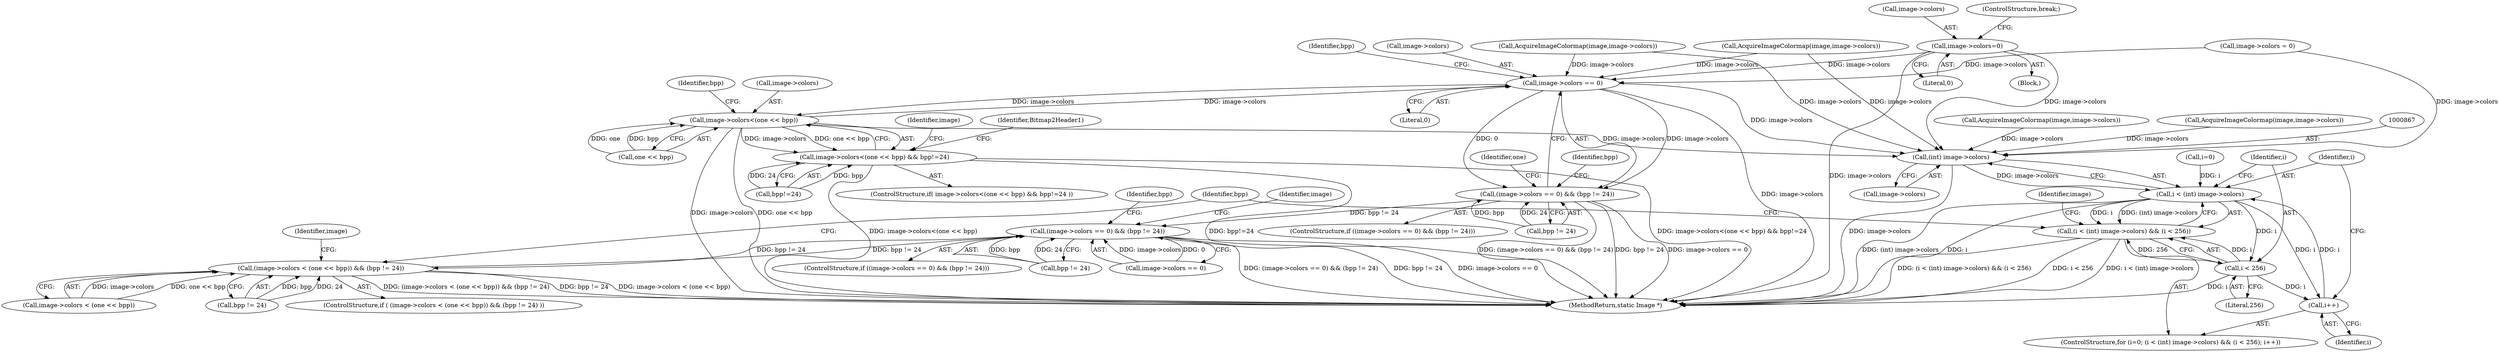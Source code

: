 digraph "0_ImageMagick_4eae304e773bad8a876c3c26fdffac24d4253ae4@pointer" {
"1001802" [label="(Call,image->colors=0)"];
"1000866" [label="(Call,(int) image->colors)"];
"1000864" [label="(Call,i < (int) image->colors)"];
"1000863" [label="(Call,(i < (int) image->colors) && (i < 256))"];
"1000871" [label="(Call,i < 256)"];
"1000874" [label="(Call,i++)"];
"1001554" [label="(Call,image->colors == 0)"];
"1001553" [label="(Call,(image->colors == 0) && (bpp != 24))"];
"1000830" [label="(Call,(image->colors == 0) && (bpp != 24))"];
"1000926" [label="(Call,(image->colors < (one << bpp)) && (bpp != 24))"];
"1001590" [label="(Call,image->colors<(one << bpp))"];
"1001589" [label="(Call,image->colors<(one << bpp) && bpp!=24)"];
"1001559" [label="(Call,bpp != 24)"];
"1001576" [label="(Call,AcquireImageColormap(image,image->colors))"];
"1000866" [label="(Call,(int) image->colors)"];
"1000871" [label="(Call,i < 256)"];
"1001586" [label="(Identifier,bpp)"];
"1001588" [label="(ControlStructure,if( image->colors<(one << bpp) && bpp!=24 ))"];
"1001554" [label="(Call,image->colors == 0)"];
"1000925" [label="(ControlStructure,if ( (image->colors < (one << bpp)) && (bpp != 24) ))"];
"1001602" [label="(Identifier,image)"];
"1000868" [label="(Call,image->colors)"];
"1001375" [label="(Call,AcquireImageColormap(image,image->colors))"];
"1001565" [label="(Identifier,one)"];
"1000842" [label="(Identifier,image)"];
"1000865" [label="(Identifier,i)"];
"1000859" [label="(ControlStructure,for (i=0; (i < (int) image->colors) && (i < 256); i++))"];
"1000873" [label="(Literal,256)"];
"1001806" [label="(Literal,0)"];
"1000849" [label="(Call,AcquireImageColormap(image,image->colors))"];
"1000309" [label="(Call,image->colors = 0)"];
"1000875" [label="(Identifier,i)"];
"1001803" [label="(Call,image->colors)"];
"1001597" [label="(Call,bpp!=24)"];
"1000872" [label="(Identifier,i)"];
"1000860" [label="(Call,i=0)"];
"1001552" [label="(ControlStructure,if ((image->colors == 0) && (bpp != 24)))"];
"1000830" [label="(Call,(image->colors == 0) && (bpp != 24))"];
"1001555" [label="(Call,image->colors)"];
"1000881" [label="(Identifier,image)"];
"1001807" [label="(ControlStructure,break;)"];
"1001553" [label="(Call,(image->colors == 0) && (bpp != 24))"];
"1000874" [label="(Call,i++)"];
"1000829" [label="(ControlStructure,if ((image->colors == 0) && (bpp != 24)))"];
"1000836" [label="(Call,bpp != 24)"];
"1001598" [label="(Identifier,bpp)"];
"1001622" [label="(Identifier,Bitmap2Header1)"];
"1000927" [label="(Call,image->colors < (one << bpp))"];
"1000939" [label="(Identifier,image)"];
"1001590" [label="(Call,image->colors<(one << bpp))"];
"1001560" [label="(Identifier,bpp)"];
"1000831" [label="(Call,image->colors == 0)"];
"1000959" [label="(Identifier,bpp)"];
"1000923" [label="(Identifier,bpp)"];
"1001558" [label="(Literal,0)"];
"1001802" [label="(Call,image->colors=0)"];
"1001594" [label="(Call,one << bpp)"];
"1000926" [label="(Call,(image->colors < (one << bpp)) && (bpp != 24))"];
"1001589" [label="(Call,image->colors<(one << bpp) && bpp!=24)"];
"1000934" [label="(Call,bpp != 24)"];
"1001591" [label="(Call,image->colors)"];
"1000863" [label="(Call,(i < (int) image->colors) && (i < 256))"];
"1000864" [label="(Call,i < (int) image->colors)"];
"1001311" [label="(Block,)"];
"1000539" [label="(Call,AcquireImageColormap(image,image->colors))"];
"1001954" [label="(MethodReturn,static Image *)"];
"1001802" -> "1001311"  [label="AST: "];
"1001802" -> "1001806"  [label="CFG: "];
"1001803" -> "1001802"  [label="AST: "];
"1001806" -> "1001802"  [label="AST: "];
"1001807" -> "1001802"  [label="CFG: "];
"1001802" -> "1001954"  [label="DDG: image->colors"];
"1001802" -> "1000866"  [label="DDG: image->colors"];
"1001802" -> "1001554"  [label="DDG: image->colors"];
"1000866" -> "1000864"  [label="AST: "];
"1000866" -> "1000868"  [label="CFG: "];
"1000867" -> "1000866"  [label="AST: "];
"1000868" -> "1000866"  [label="AST: "];
"1000864" -> "1000866"  [label="CFG: "];
"1000866" -> "1001954"  [label="DDG: image->colors"];
"1000866" -> "1000864"  [label="DDG: image->colors"];
"1001554" -> "1000866"  [label="DDG: image->colors"];
"1000539" -> "1000866"  [label="DDG: image->colors"];
"1001375" -> "1000866"  [label="DDG: image->colors"];
"1000849" -> "1000866"  [label="DDG: image->colors"];
"1000309" -> "1000866"  [label="DDG: image->colors"];
"1001590" -> "1000866"  [label="DDG: image->colors"];
"1001576" -> "1000866"  [label="DDG: image->colors"];
"1000864" -> "1000863"  [label="AST: "];
"1000865" -> "1000864"  [label="AST: "];
"1000872" -> "1000864"  [label="CFG: "];
"1000863" -> "1000864"  [label="CFG: "];
"1000864" -> "1001954"  [label="DDG: (int) image->colors"];
"1000864" -> "1001954"  [label="DDG: i"];
"1000864" -> "1000863"  [label="DDG: i"];
"1000864" -> "1000863"  [label="DDG: (int) image->colors"];
"1000874" -> "1000864"  [label="DDG: i"];
"1000860" -> "1000864"  [label="DDG: i"];
"1000864" -> "1000871"  [label="DDG: i"];
"1000864" -> "1000874"  [label="DDG: i"];
"1000863" -> "1000859"  [label="AST: "];
"1000863" -> "1000871"  [label="CFG: "];
"1000871" -> "1000863"  [label="AST: "];
"1000881" -> "1000863"  [label="CFG: "];
"1000959" -> "1000863"  [label="CFG: "];
"1000863" -> "1001954"  [label="DDG: i < 256"];
"1000863" -> "1001954"  [label="DDG: i < (int) image->colors"];
"1000863" -> "1001954"  [label="DDG: (i < (int) image->colors) && (i < 256)"];
"1000871" -> "1000863"  [label="DDG: i"];
"1000871" -> "1000863"  [label="DDG: 256"];
"1000871" -> "1000873"  [label="CFG: "];
"1000872" -> "1000871"  [label="AST: "];
"1000873" -> "1000871"  [label="AST: "];
"1000871" -> "1001954"  [label="DDG: i"];
"1000871" -> "1000874"  [label="DDG: i"];
"1000874" -> "1000859"  [label="AST: "];
"1000874" -> "1000875"  [label="CFG: "];
"1000875" -> "1000874"  [label="AST: "];
"1000865" -> "1000874"  [label="CFG: "];
"1001554" -> "1001553"  [label="AST: "];
"1001554" -> "1001558"  [label="CFG: "];
"1001555" -> "1001554"  [label="AST: "];
"1001558" -> "1001554"  [label="AST: "];
"1001560" -> "1001554"  [label="CFG: "];
"1001553" -> "1001554"  [label="CFG: "];
"1001554" -> "1001954"  [label="DDG: image->colors"];
"1001554" -> "1001553"  [label="DDG: image->colors"];
"1001554" -> "1001553"  [label="DDG: 0"];
"1001375" -> "1001554"  [label="DDG: image->colors"];
"1000309" -> "1001554"  [label="DDG: image->colors"];
"1001590" -> "1001554"  [label="DDG: image->colors"];
"1001576" -> "1001554"  [label="DDG: image->colors"];
"1001554" -> "1001590"  [label="DDG: image->colors"];
"1001553" -> "1001552"  [label="AST: "];
"1001553" -> "1001559"  [label="CFG: "];
"1001559" -> "1001553"  [label="AST: "];
"1001565" -> "1001553"  [label="CFG: "];
"1001586" -> "1001553"  [label="CFG: "];
"1001553" -> "1001954"  [label="DDG: bpp != 24"];
"1001553" -> "1001954"  [label="DDG: image->colors == 0"];
"1001553" -> "1001954"  [label="DDG: (image->colors == 0) && (bpp != 24)"];
"1001553" -> "1000830"  [label="DDG: bpp != 24"];
"1001559" -> "1001553"  [label="DDG: bpp"];
"1001559" -> "1001553"  [label="DDG: 24"];
"1000830" -> "1000829"  [label="AST: "];
"1000830" -> "1000831"  [label="CFG: "];
"1000830" -> "1000836"  [label="CFG: "];
"1000831" -> "1000830"  [label="AST: "];
"1000836" -> "1000830"  [label="AST: "];
"1000842" -> "1000830"  [label="CFG: "];
"1000923" -> "1000830"  [label="CFG: "];
"1000830" -> "1001954"  [label="DDG: (image->colors == 0) && (bpp != 24)"];
"1000830" -> "1001954"  [label="DDG: bpp != 24"];
"1000830" -> "1001954"  [label="DDG: image->colors == 0"];
"1000831" -> "1000830"  [label="DDG: image->colors"];
"1000831" -> "1000830"  [label="DDG: 0"];
"1000926" -> "1000830"  [label="DDG: bpp != 24"];
"1000836" -> "1000830"  [label="DDG: bpp"];
"1000836" -> "1000830"  [label="DDG: 24"];
"1000830" -> "1000926"  [label="DDG: bpp != 24"];
"1000926" -> "1000925"  [label="AST: "];
"1000926" -> "1000927"  [label="CFG: "];
"1000926" -> "1000934"  [label="CFG: "];
"1000927" -> "1000926"  [label="AST: "];
"1000934" -> "1000926"  [label="AST: "];
"1000939" -> "1000926"  [label="CFG: "];
"1000959" -> "1000926"  [label="CFG: "];
"1000926" -> "1001954"  [label="DDG: (image->colors < (one << bpp)) && (bpp != 24)"];
"1000926" -> "1001954"  [label="DDG: bpp != 24"];
"1000926" -> "1001954"  [label="DDG: image->colors < (one << bpp)"];
"1000927" -> "1000926"  [label="DDG: image->colors"];
"1000927" -> "1000926"  [label="DDG: one << bpp"];
"1000934" -> "1000926"  [label="DDG: bpp"];
"1000934" -> "1000926"  [label="DDG: 24"];
"1001590" -> "1001589"  [label="AST: "];
"1001590" -> "1001594"  [label="CFG: "];
"1001591" -> "1001590"  [label="AST: "];
"1001594" -> "1001590"  [label="AST: "];
"1001598" -> "1001590"  [label="CFG: "];
"1001589" -> "1001590"  [label="CFG: "];
"1001590" -> "1001954"  [label="DDG: image->colors"];
"1001590" -> "1001954"  [label="DDG: one << bpp"];
"1001590" -> "1001589"  [label="DDG: image->colors"];
"1001590" -> "1001589"  [label="DDG: one << bpp"];
"1001594" -> "1001590"  [label="DDG: one"];
"1001594" -> "1001590"  [label="DDG: bpp"];
"1001589" -> "1001588"  [label="AST: "];
"1001589" -> "1001597"  [label="CFG: "];
"1001597" -> "1001589"  [label="AST: "];
"1001602" -> "1001589"  [label="CFG: "];
"1001622" -> "1001589"  [label="CFG: "];
"1001589" -> "1001954"  [label="DDG: bpp!=24"];
"1001589" -> "1001954"  [label="DDG: image->colors<(one << bpp) && bpp!=24"];
"1001589" -> "1001954"  [label="DDG: image->colors<(one << bpp)"];
"1001597" -> "1001589"  [label="DDG: bpp"];
"1001597" -> "1001589"  [label="DDG: 24"];
}
